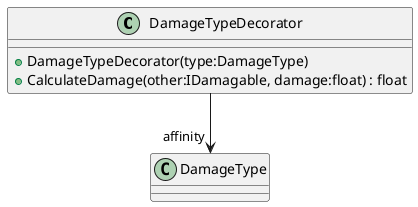 @startuml
class DamageTypeDecorator {
    + DamageTypeDecorator(type:DamageType)
    + CalculateDamage(other:IDamagable, damage:float) : float
}
DamageTypeDecorator --> "affinity" DamageType
@enduml
